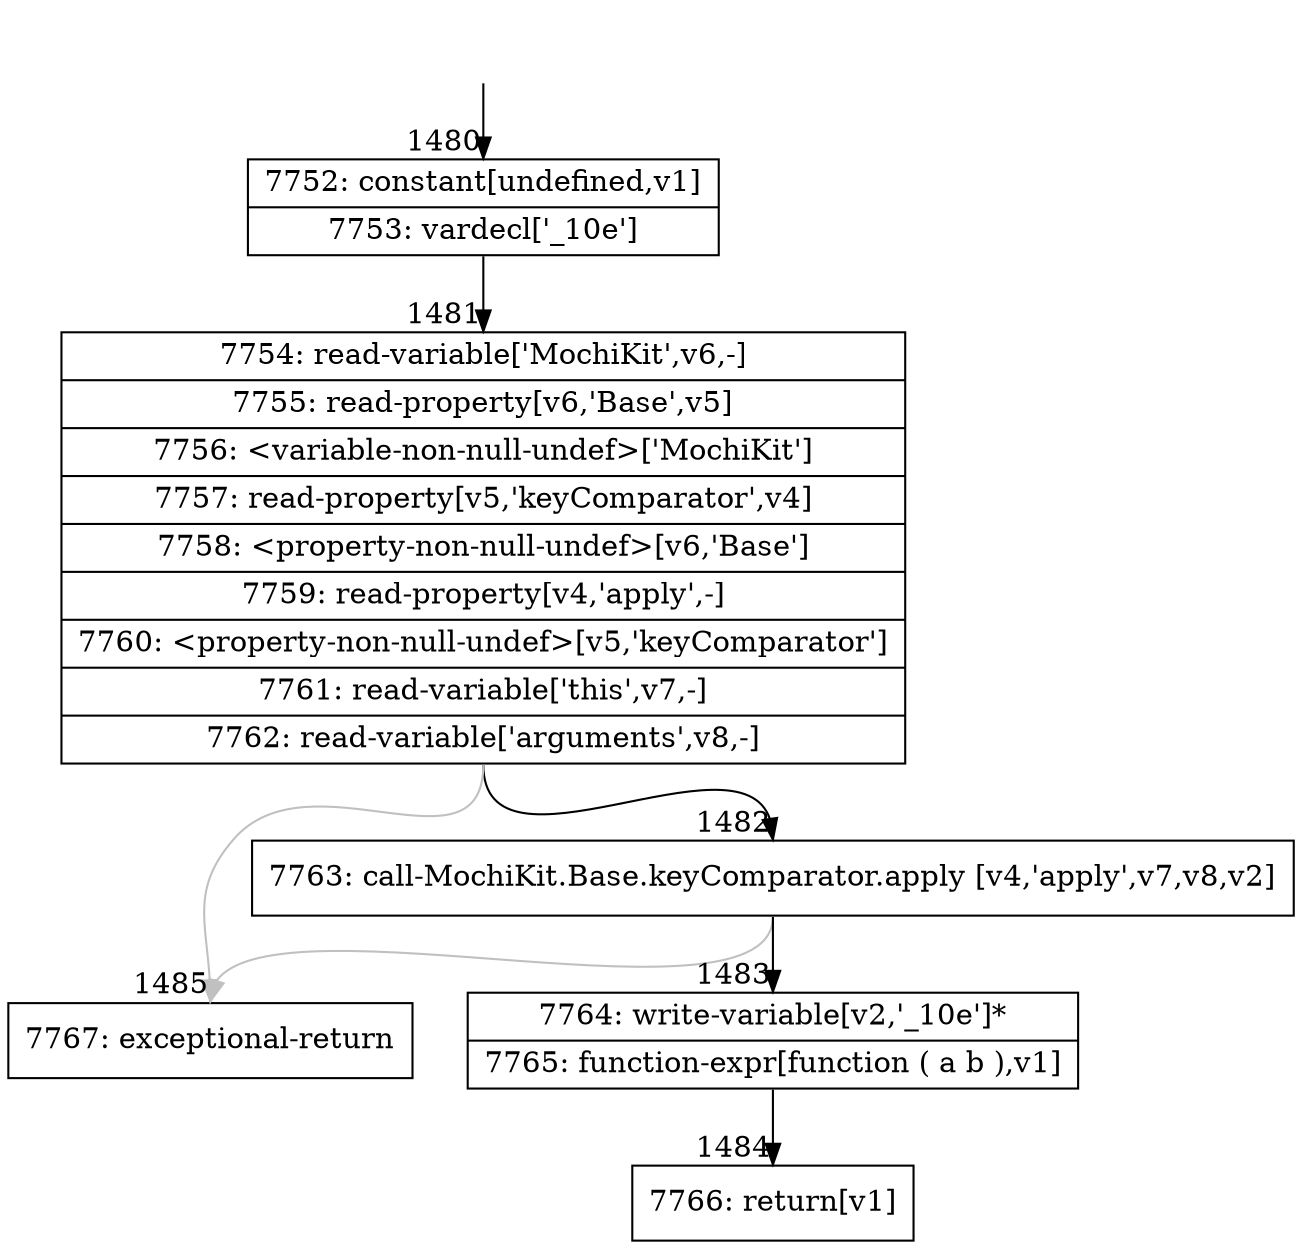 digraph {
rankdir="TD"
BB_entry100[shape=none,label=""];
BB_entry100 -> BB1480 [tailport=s, headport=n, headlabel="    1480"]
BB1480 [shape=record label="{7752: constant[undefined,v1]|7753: vardecl['_10e']}" ] 
BB1480 -> BB1481 [tailport=s, headport=n, headlabel="      1481"]
BB1481 [shape=record label="{7754: read-variable['MochiKit',v6,-]|7755: read-property[v6,'Base',v5]|7756: \<variable-non-null-undef\>['MochiKit']|7757: read-property[v5,'keyComparator',v4]|7758: \<property-non-null-undef\>[v6,'Base']|7759: read-property[v4,'apply',-]|7760: \<property-non-null-undef\>[v5,'keyComparator']|7761: read-variable['this',v7,-]|7762: read-variable['arguments',v8,-]}" ] 
BB1481 -> BB1482 [tailport=s, headport=n, headlabel="      1482"]
BB1481 -> BB1485 [tailport=s, headport=n, color=gray, headlabel="      1485"]
BB1482 [shape=record label="{7763: call-MochiKit.Base.keyComparator.apply [v4,'apply',v7,v8,v2]}" ] 
BB1482 -> BB1483 [tailport=s, headport=n, headlabel="      1483"]
BB1482 -> BB1485 [tailport=s, headport=n, color=gray]
BB1483 [shape=record label="{7764: write-variable[v2,'_10e']*|7765: function-expr[function ( a b ),v1]}" ] 
BB1483 -> BB1484 [tailport=s, headport=n, headlabel="      1484"]
BB1484 [shape=record label="{7766: return[v1]}" ] 
BB1485 [shape=record label="{7767: exceptional-return}" ] 
//#$~ 817
}
